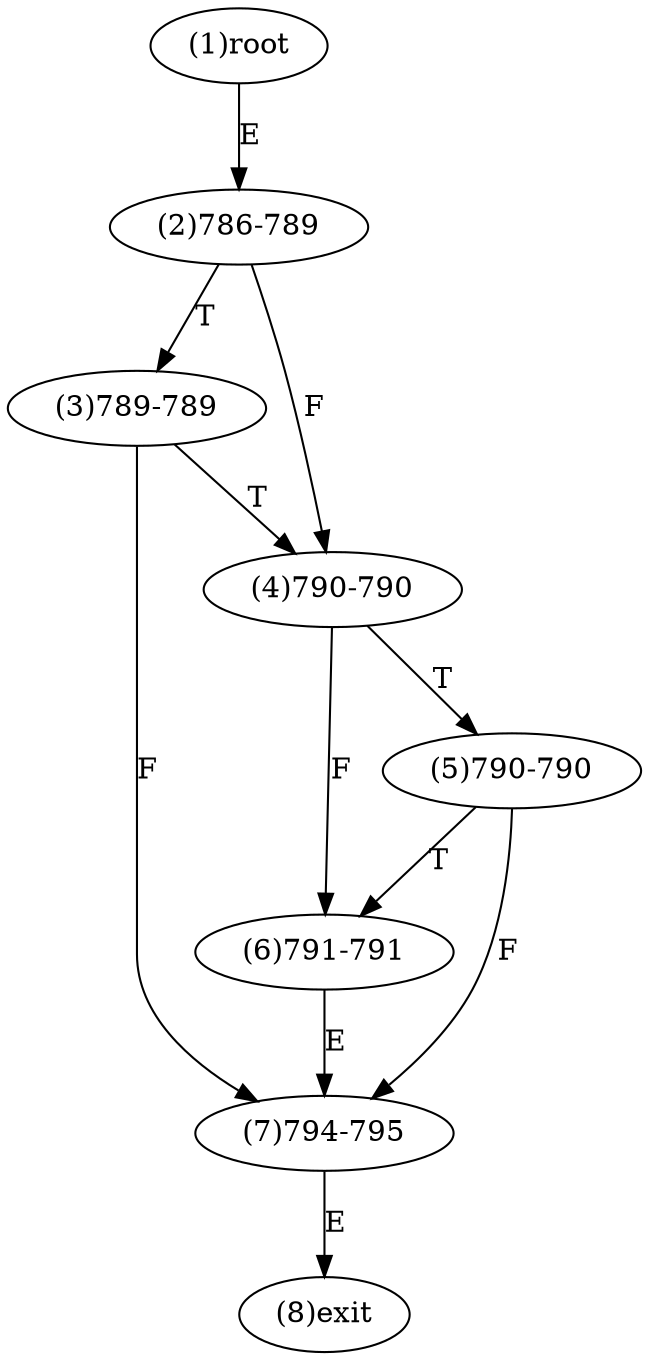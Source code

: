 digraph "" { 
1[ label="(1)root"];
2[ label="(2)786-789"];
3[ label="(3)789-789"];
4[ label="(4)790-790"];
5[ label="(5)790-790"];
6[ label="(6)791-791"];
7[ label="(7)794-795"];
8[ label="(8)exit"];
1->2[ label="E"];
2->4[ label="F"];
2->3[ label="T"];
3->7[ label="F"];
3->4[ label="T"];
4->6[ label="F"];
4->5[ label="T"];
5->7[ label="F"];
5->6[ label="T"];
6->7[ label="E"];
7->8[ label="E"];
}